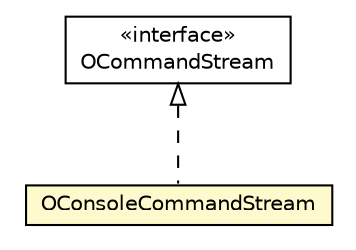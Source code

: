 #!/usr/local/bin/dot
#
# Class diagram 
# Generated by UMLGraph version R5_6-24-gf6e263 (http://www.umlgraph.org/)
#

digraph G {
	edge [fontname="Helvetica",fontsize=10,labelfontname="Helvetica",labelfontsize=10];
	node [fontname="Helvetica",fontsize=10,shape=plaintext];
	nodesep=0.25;
	ranksep=0.5;
	// com.orientechnologies.common.console.OCommandStream
	c2286850 [label=<<table title="com.orientechnologies.common.console.OCommandStream" border="0" cellborder="1" cellspacing="0" cellpadding="2" port="p" href="./OCommandStream.html">
		<tr><td><table border="0" cellspacing="0" cellpadding="1">
<tr><td align="center" balign="center"> &#171;interface&#187; </td></tr>
<tr><td align="center" balign="center"> OCommandStream </td></tr>
		</table></td></tr>
		</table>>, URL="./OCommandStream.html", fontname="Helvetica", fontcolor="black", fontsize=10.0];
	// com.orientechnologies.common.console.OConsoleCommandStream
	c2286853 [label=<<table title="com.orientechnologies.common.console.OConsoleCommandStream" border="0" cellborder="1" cellspacing="0" cellpadding="2" port="p" bgcolor="lemonChiffon" href="./OConsoleCommandStream.html">
		<tr><td><table border="0" cellspacing="0" cellpadding="1">
<tr><td align="center" balign="center"> OConsoleCommandStream </td></tr>
		</table></td></tr>
		</table>>, URL="./OConsoleCommandStream.html", fontname="Helvetica", fontcolor="black", fontsize=10.0];
	//com.orientechnologies.common.console.OConsoleCommandStream implements com.orientechnologies.common.console.OCommandStream
	c2286850:p -> c2286853:p [dir=back,arrowtail=empty,style=dashed];
}

